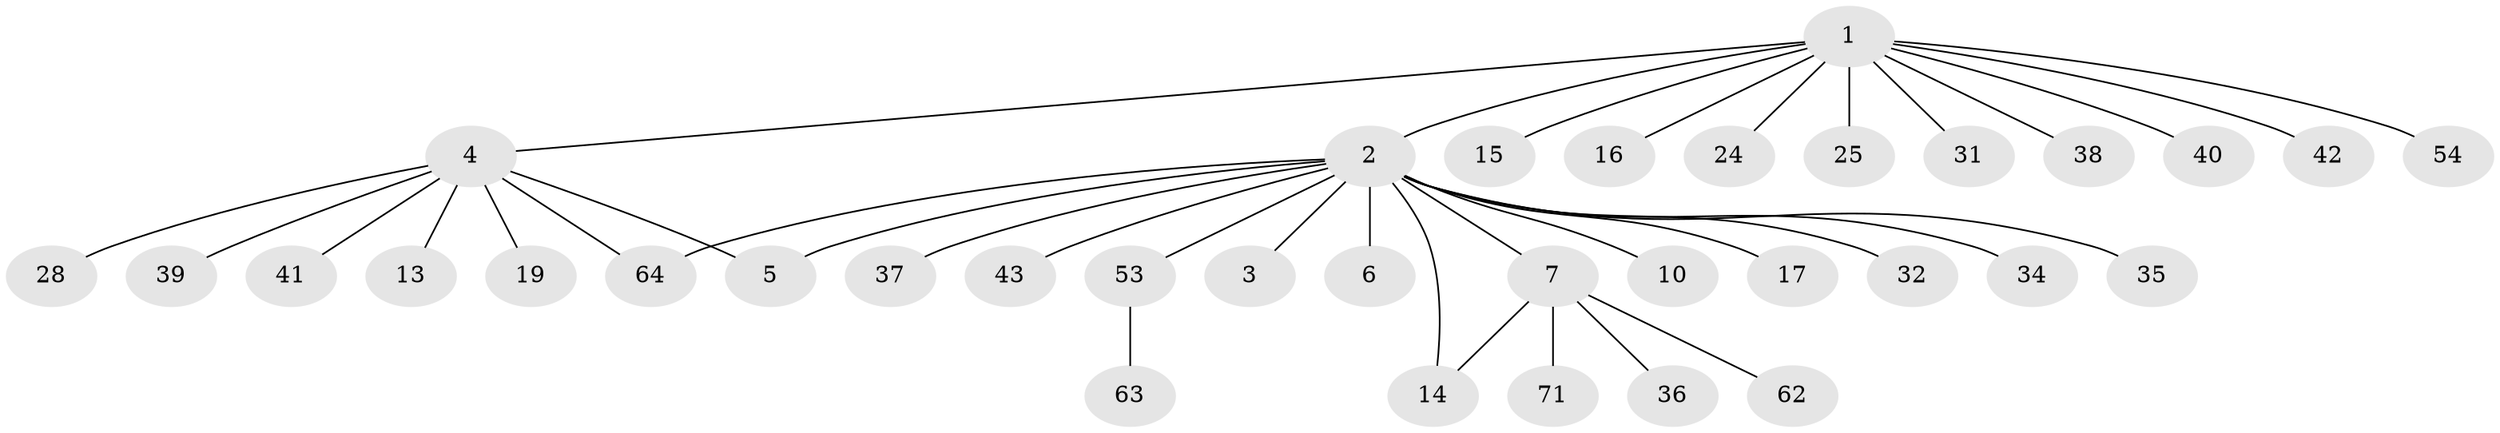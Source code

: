 // original degree distribution, {11: 0.014084507042253521, 15: 0.014084507042253521, 2: 0.15492957746478872, 9: 0.028169014084507043, 4: 0.056338028169014086, 1: 0.6619718309859155, 5: 0.014084507042253521, 3: 0.056338028169014086}
// Generated by graph-tools (version 1.1) at 2025/14/03/09/25 04:14:36]
// undirected, 35 vertices, 37 edges
graph export_dot {
graph [start="1"]
  node [color=gray90,style=filled];
  1;
  2;
  3 [super="+9"];
  4 [super="+8"];
  5 [super="+47+60"];
  6;
  7 [super="+12"];
  10;
  13;
  14 [super="+18+20+46+69+59+22+29+26"];
  15 [super="+21"];
  16 [super="+48"];
  17 [super="+49+45"];
  19;
  24;
  25;
  28 [super="+67+66"];
  31;
  32;
  34;
  35;
  36;
  37;
  38;
  39;
  40;
  41;
  42;
  43;
  53 [super="+55+58"];
  54;
  62;
  63;
  64;
  71;
  1 -- 2;
  1 -- 4;
  1 -- 15;
  1 -- 16;
  1 -- 24;
  1 -- 25;
  1 -- 31;
  1 -- 38;
  1 -- 40;
  1 -- 42;
  1 -- 54;
  2 -- 3;
  2 -- 5;
  2 -- 6;
  2 -- 7;
  2 -- 10;
  2 -- 17;
  2 -- 32;
  2 -- 34;
  2 -- 35;
  2 -- 37;
  2 -- 43;
  2 -- 53;
  2 -- 64;
  2 -- 14;
  4 -- 5;
  4 -- 13;
  4 -- 19;
  4 -- 28;
  4 -- 39;
  4 -- 41;
  4 -- 64;
  7 -- 36;
  7 -- 71;
  7 -- 14;
  7 -- 62;
  53 -- 63;
}
